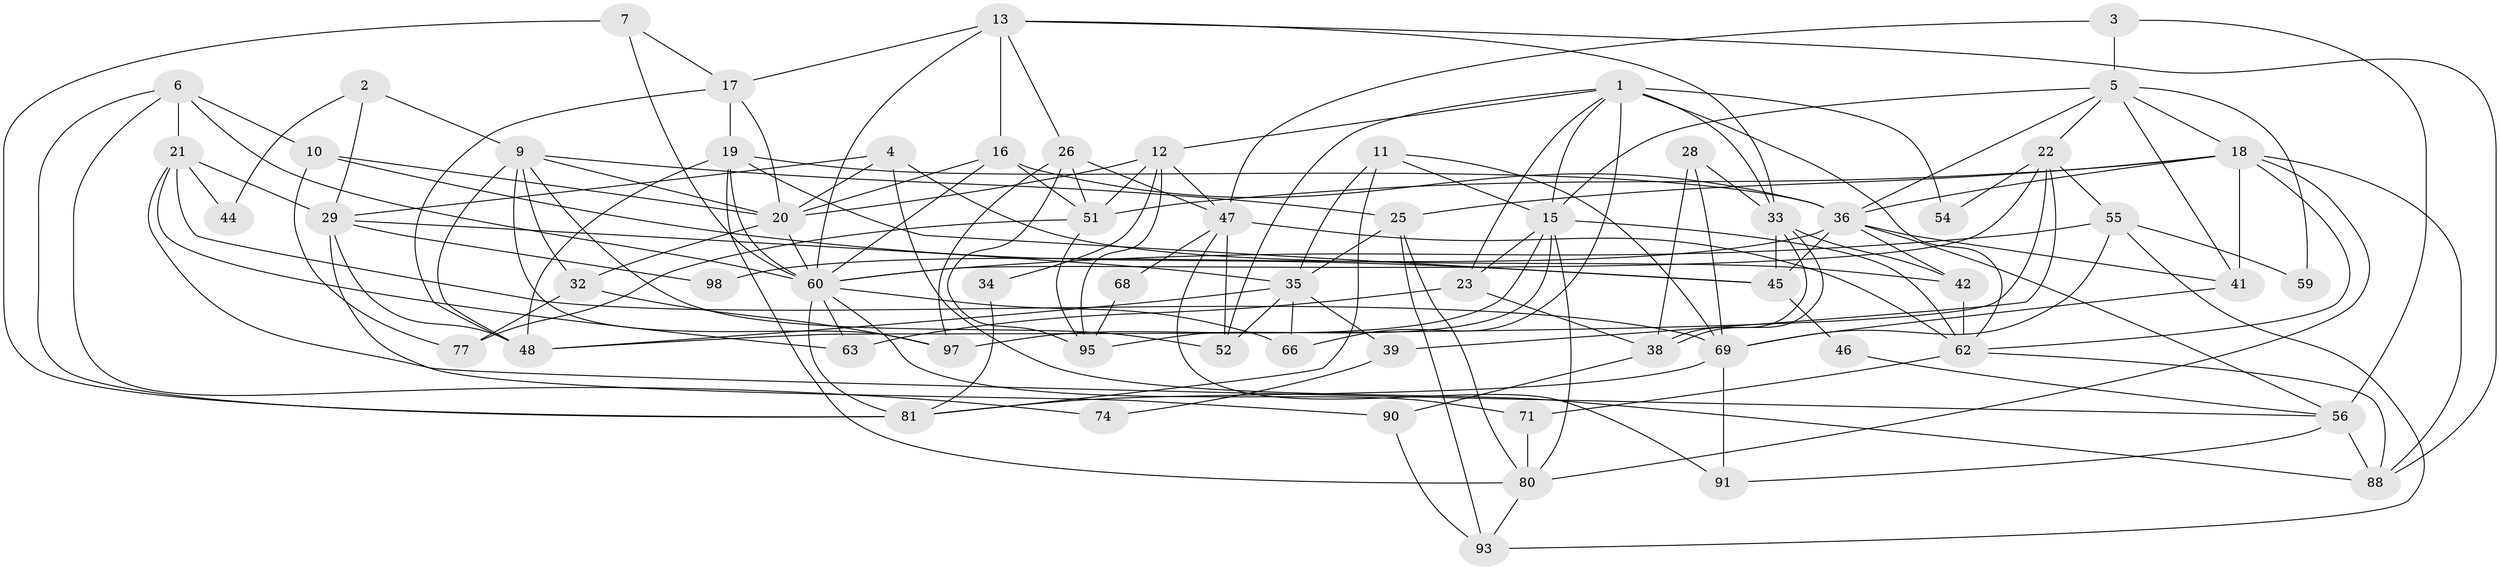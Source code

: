 // original degree distribution, {6: 0.09, 3: 0.32, 5: 0.19, 2: 0.12, 4: 0.22, 7: 0.05, 8: 0.01}
// Generated by graph-tools (version 1.1) at 2025/11/02/21/25 10:11:14]
// undirected, 63 vertices, 154 edges
graph export_dot {
graph [start="1"]
  node [color=gray90,style=filled];
  1 [super="+94"];
  2;
  3 [super="+8"];
  4 [super="+86"];
  5 [super="+61"];
  6 [super="+14"];
  7;
  9 [super="+50"];
  10 [super="+31"];
  11 [super="+53"];
  12 [super="+73"];
  13 [super="+37"];
  15 [super="+64"];
  16 [super="+27"];
  17 [super="+24"];
  18 [super="+76"];
  19 [super="+79"];
  20 [super="+85"];
  21 [super="+40"];
  22 [super="+49"];
  23;
  25 [super="+30"];
  26 [super="+82"];
  28;
  29 [super="+43"];
  32 [super="+67"];
  33 [super="+57"];
  34;
  35 [super="+58"];
  36 [super="+99"];
  38 [super="+84"];
  39;
  41 [super="+72"];
  42;
  44;
  45;
  46;
  47 [super="+75"];
  48 [super="+87"];
  51 [super="+100"];
  52;
  54;
  55 [super="+83"];
  56 [super="+65"];
  59;
  60 [super="+92"];
  62 [super="+70"];
  63;
  66 [super="+96"];
  68;
  69 [super="+78"];
  71;
  74;
  77;
  80;
  81;
  88 [super="+89"];
  90;
  91;
  93;
  95;
  97;
  98;
  1 -- 52;
  1 -- 62;
  1 -- 66 [weight=2];
  1 -- 33;
  1 -- 54;
  1 -- 23;
  1 -- 15;
  1 -- 12;
  2 -- 9;
  2 -- 29;
  2 -- 44;
  3 -- 56;
  3 -- 47;
  3 -- 5 [weight=2];
  4 -- 29;
  4 -- 42;
  4 -- 20;
  4 -- 88;
  5 -- 18;
  5 -- 59;
  5 -- 15;
  5 -- 36;
  5 -- 41;
  5 -- 22;
  6 -- 81;
  6 -- 10;
  6 -- 74;
  6 -- 60;
  6 -- 21;
  7 -- 17;
  7 -- 81;
  7 -- 60;
  9 -- 25;
  9 -- 32;
  9 -- 48;
  9 -- 52;
  9 -- 97;
  9 -- 20;
  10 -- 45;
  10 -- 77;
  10 -- 20;
  11 -- 15;
  11 -- 69;
  11 -- 81;
  11 -- 35;
  12 -- 34;
  12 -- 51;
  12 -- 95;
  12 -- 47;
  12 -- 20;
  13 -- 26;
  13 -- 33;
  13 -- 16 [weight=2];
  13 -- 88;
  13 -- 60;
  13 -- 17;
  15 -- 95;
  15 -- 80;
  15 -- 97;
  15 -- 23;
  15 -- 62;
  16 -- 51;
  16 -- 60;
  16 -- 20;
  16 -- 36;
  17 -- 20 [weight=2];
  17 -- 19 [weight=2];
  17 -- 48;
  18 -- 80 [weight=2];
  18 -- 25;
  18 -- 41;
  18 -- 51;
  18 -- 88;
  18 -- 62;
  18 -- 36;
  19 -- 80;
  19 -- 45;
  19 -- 48;
  19 -- 60;
  19 -- 36;
  20 -- 60;
  20 -- 32;
  21 -- 44;
  21 -- 69;
  21 -- 56;
  21 -- 29;
  21 -- 63;
  22 -- 60;
  22 -- 55;
  22 -- 48;
  22 -- 39;
  22 -- 54;
  23 -- 38;
  23 -- 63;
  25 -- 35;
  25 -- 80;
  25 -- 93;
  26 -- 95;
  26 -- 97;
  26 -- 51;
  26 -- 47;
  28 -- 38 [weight=2];
  28 -- 33;
  28 -- 69;
  29 -- 98;
  29 -- 48;
  29 -- 90;
  29 -- 35;
  32 -- 97;
  32 -- 77;
  33 -- 38;
  33 -- 38;
  33 -- 42;
  33 -- 45;
  34 -- 81;
  35 -- 52;
  35 -- 39;
  35 -- 48;
  35 -- 66;
  36 -- 45;
  36 -- 56;
  36 -- 98;
  36 -- 42;
  36 -- 41;
  38 -- 90;
  39 -- 74;
  41 -- 69;
  42 -- 62;
  45 -- 46;
  46 -- 56;
  47 -- 91;
  47 -- 52;
  47 -- 68;
  47 -- 62;
  51 -- 95;
  51 -- 77;
  55 -- 60;
  55 -- 59;
  55 -- 93;
  55 -- 69;
  56 -- 91;
  56 -- 88;
  60 -- 66;
  60 -- 71;
  60 -- 81;
  60 -- 63;
  62 -- 71;
  62 -- 88;
  68 -- 95;
  69 -- 81;
  69 -- 91;
  71 -- 80;
  80 -- 93;
  90 -- 93;
}
